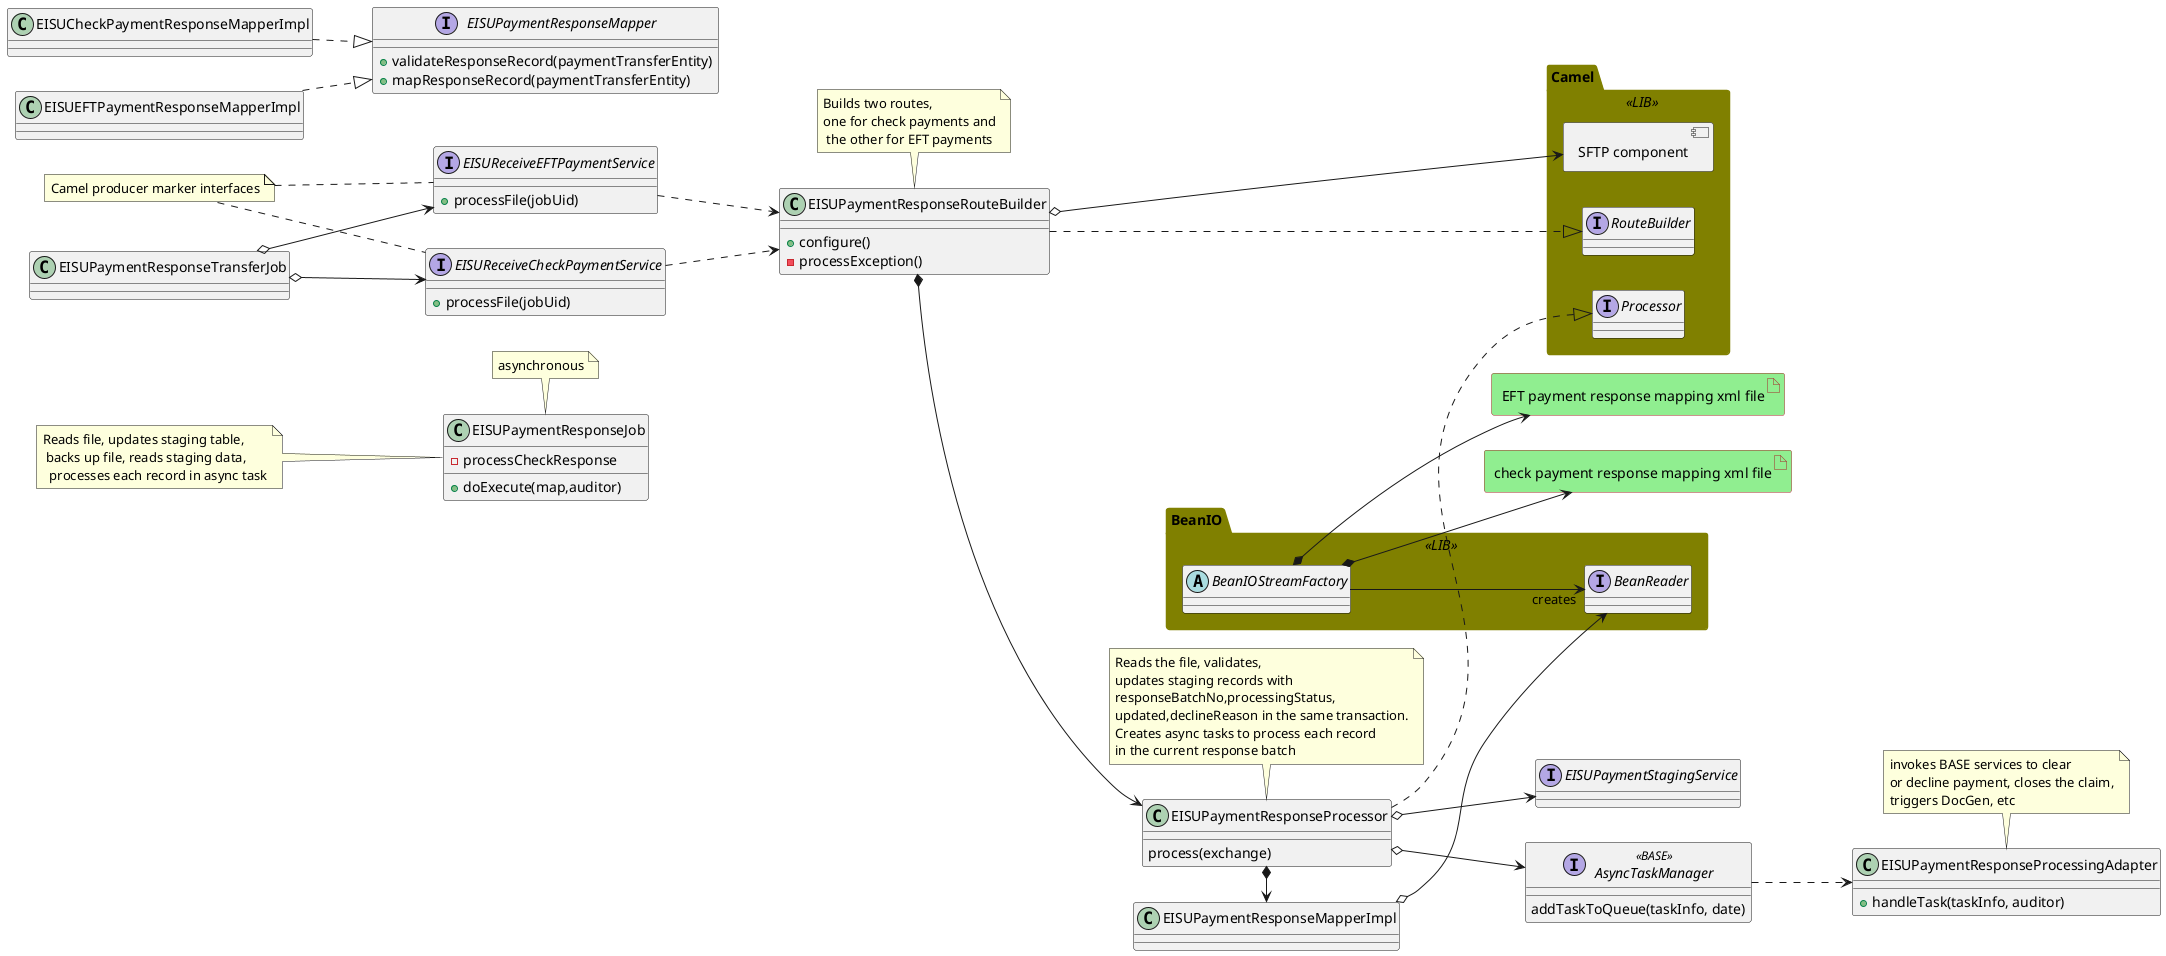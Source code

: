 @startuml
allowmixing

left to right direction



skinparam package {
  BackgroundColor<<LIB>> olive
  BorderColor<<LIB>> olive
}

skinparam artifact {
  BackgroundColor lightgreen
  BorderColor brown
}


interface EISUPaymentStagingService


class EISUPaymentResponseJob {
+doExecute(map,auditor)
-processCheckResponse
}
note "asynchronous" as S
S . EISUPaymentResponseJob

note as PR
Reads file, updates staging table,
 backs up file, reads staging data,
  processes each record in async task
end note

PR .. EISUPaymentResponseJob

EISUPaymentResponseTransferJob o--> EISUReceiveCheckPaymentService
EISUPaymentResponseTransferJob o--> EISUReceiveEFTPaymentService
EISUPaymentResponseProcessor o--> EISUPaymentStagingService


interface EISUReceiveCheckPaymentService {
+processFile(jobUid)
}

note "Camel producer marker interfaces" as P
P .. EISUReceiveCheckPaymentService
P . EISUReceiveEFTPaymentService

interface EISUReceiveEFTPaymentService {
+processFile(jobUid)
}

EISUReceiveCheckPaymentService ..> EISUPaymentResponseRouteBuilder
EISUReceiveEFTPaymentService ..> EISUPaymentResponseRouteBuilder

package Camel <<LIB>> {
component "SFTP component"
interface RouteBuilder
interface Processor
}


class EISUPaymentResponseRouteBuilder {
+configure()
-processException()
}

note as B
 Builds two routes,
 one for check payments and
  the other for EFT payments
end note
B . EISUPaymentResponseRouteBuilder

EISUPaymentResponseRouteBuilder ..|> RouteBuilder
EISUPaymentResponseRouteBuilder *--> EISUPaymentResponseProcessor
EISUPaymentResponseRouteBuilder o--> "SFTP component"





interface EISUPaymentResponseMapper {
 +validateResponseRecord(paymentTransferEntity)
 +mapResponseRecord(paymentTransferEntity)
}

class EISUCheckPaymentResponseMapperImpl
EISUCheckPaymentResponseMapperImpl ..|>  EISUPaymentResponseMapper
class EISUEFTPaymentResponseMapperImpl
EISUEFTPaymentResponseMapperImpl ..|>  EISUPaymentResponseMapper


class EISUPaymentResponseProcessor{
process(exchange)
}

note as PRP
 Reads the file, validates,
 updates staging records with
 responseBatchNo,processingStatus,
 updated,declineReason in the same transaction.
 Creates async tasks to process each record
 in the current response batch
end note

PRP . EISUPaymentResponseProcessor

interface AsyncTaskManager<<BASE>> {
addTaskToQueue(taskInfo, date)
}

EISUPaymentResponseProcessor o--> AsyncTaskManager

class EISUPaymentResponseProcessingAdapter {
+handleTask(taskInfo, auditor)
}

note as PRA
 invokes BASE services to clear
 or decline payment, closes the claim,
 triggers DocGen, etc
end note

PRA . EISUPaymentResponseProcessingAdapter

AsyncTaskManager ..> EISUPaymentResponseProcessingAdapter

EISUPaymentResponseProcessor ..|> Processor



EISUPaymentResponseProcessor *-> EISUPaymentResponseMapperImpl

package BeanIO <<LIB>> {
abstract class BeanIOStreamFactory
interface BeanReader


BeanIOStreamFactory --> "creates" BeanReader
}

artifact "EFT payment response mapping xml file"
artifact "check payment response mapping xml file"


BeanIOStreamFactory *-->  "EFT payment response mapping xml file"
BeanIOStreamFactory *--> "check payment response mapping xml file"


EISUPaymentResponseMapperImpl o--> BeanReader





@enduml